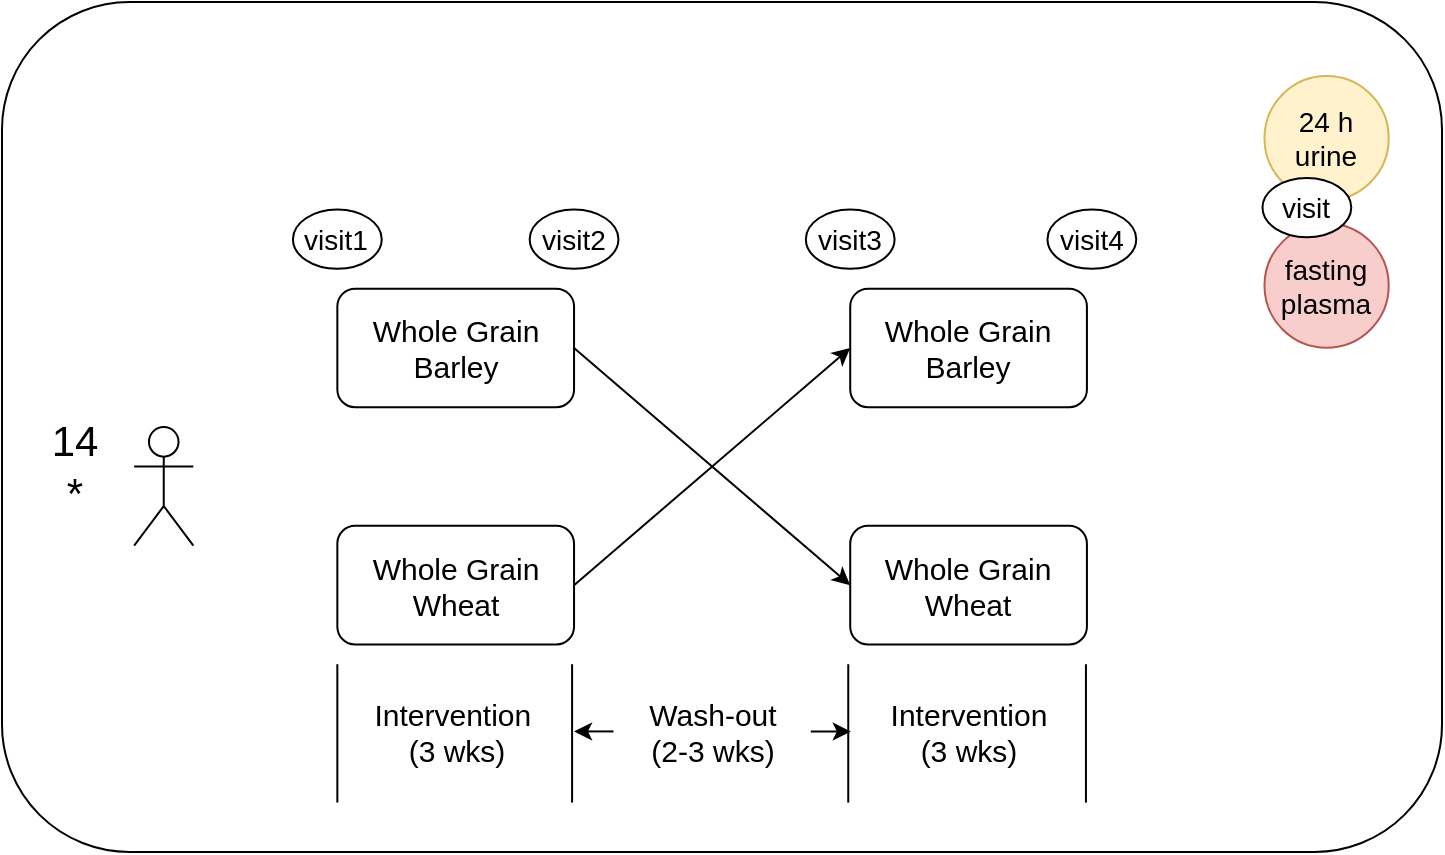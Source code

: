 <mxfile version="11.2.4" type="github" pages="1"><diagram id="B2K1lodOsLSZMv1-mrgr" name="Page-1"><mxGraphModel dx="1718" dy="930" grid="1" gridSize="10" guides="1" tooltips="1" connect="1" arrows="1" fold="1" page="1" pageScale="1" pageWidth="1169" pageHeight="827" math="0" shadow="0"><root><mxCell id="0"/><mxCell id="1" parent="0"/><mxCell id="yIVfbZ8B3L07tDkEosPz-4" value="" style="group" vertex="1" connectable="0" parent="1"><mxGeometry x="220" y="150" width="720" height="425" as="geometry"/></mxCell><mxCell id="yIVfbZ8B3L07tDkEosPz-2" value="" style="group" vertex="1" connectable="0" parent="yIVfbZ8B3L07tDkEosPz-4"><mxGeometry width="720" height="425" as="geometry"/></mxCell><mxCell id="Gxzb2ZF-1TqZ9wlFqm3V-1" value="&lt;font style=&quot;font-size: 15px;&quot;&gt;Whole Grain Barley&lt;/font&gt;" style="rounded=1;whiteSpace=wrap;html=1;fontSize=15;" parent="yIVfbZ8B3L07tDkEosPz-2" vertex="1"><mxGeometry x="167.671" y="143.314" width="118.356" height="59.302" as="geometry"/></mxCell><mxCell id="Gxzb2ZF-1TqZ9wlFqm3V-2" value="&lt;font style=&quot;font-size: 15px;&quot;&gt;Whole Grain Barley&lt;/font&gt;" style="rounded=1;whiteSpace=wrap;html=1;fontSize=15;" parent="yIVfbZ8B3L07tDkEosPz-2" vertex="1"><mxGeometry x="424.11" y="143.314" width="118.356" height="59.302" as="geometry"/></mxCell><mxCell id="Gxzb2ZF-1TqZ9wlFqm3V-3" value="&lt;font style=&quot;font-size: 15px;&quot;&gt;Whole Grain Wheat&lt;/font&gt;" style="rounded=1;whiteSpace=wrap;html=1;fontSize=15;" parent="yIVfbZ8B3L07tDkEosPz-2" vertex="1"><mxGeometry x="167.671" y="261.919" width="118.356" height="59.302" as="geometry"/></mxCell><mxCell id="Gxzb2ZF-1TqZ9wlFqm3V-4" value="&lt;font style=&quot;font-size: 15px;&quot;&gt;Whole Grain Wheat&lt;/font&gt;" style="rounded=1;whiteSpace=wrap;html=1;fontSize=15;" parent="yIVfbZ8B3L07tDkEosPz-2" vertex="1"><mxGeometry x="424.11" y="261.919" width="118.356" height="59.302" as="geometry"/></mxCell><mxCell id="Gxzb2ZF-1TqZ9wlFqm3V-5" value="" style="endArrow=classic;html=1;exitX=1;exitY=0.5;exitDx=0;exitDy=0;entryX=0;entryY=0.5;entryDx=0;entryDy=0;fontSize=15;" parent="yIVfbZ8B3L07tDkEosPz-2" source="Gxzb2ZF-1TqZ9wlFqm3V-1" target="Gxzb2ZF-1TqZ9wlFqm3V-4" edge="1"><mxGeometry width="50" height="50" relative="1" as="geometry"><mxPoint x="295.89" y="192.733" as="sourcePoint"/><mxPoint x="345.205" y="143.314" as="targetPoint"/></mxGeometry></mxCell><mxCell id="Gxzb2ZF-1TqZ9wlFqm3V-6" value="" style="endArrow=classic;html=1;exitX=1;exitY=0.5;exitDx=0;exitDy=0;entryX=0;entryY=0.5;entryDx=0;entryDy=0;fontSize=15;" parent="yIVfbZ8B3L07tDkEosPz-2" source="Gxzb2ZF-1TqZ9wlFqm3V-3" target="Gxzb2ZF-1TqZ9wlFqm3V-2" edge="1"><mxGeometry width="50" height="50" relative="1" as="geometry"><mxPoint x="295.89" y="186.143" as="sourcePoint"/><mxPoint x="433.973" y="304.748" as="targetPoint"/></mxGeometry></mxCell><mxCell id="Gxzb2ZF-1TqZ9wlFqm3V-17" value="" style="edgeStyle=orthogonalEdgeStyle;rounded=0;orthogonalLoop=1;jettySize=auto;html=1;fontSize=15;" parent="yIVfbZ8B3L07tDkEosPz-2" source="Gxzb2ZF-1TqZ9wlFqm3V-7" edge="1"><mxGeometry relative="1" as="geometry"><mxPoint x="424.11" y="364.709" as="targetPoint"/></mxGeometry></mxCell><mxCell id="Gxzb2ZF-1TqZ9wlFqm3V-7" value="&lt;font style=&quot;font-size: 15px;&quot;&gt;Wash-out&lt;br style=&quot;font-size: 15px;&quot;&gt;(2-3 wks)&lt;br style=&quot;font-size: 15px;&quot;&gt;&lt;/font&gt;" style="text;html=1;strokeColor=none;fillColor=none;align=center;verticalAlign=middle;whiteSpace=wrap;rounded=0;fontSize=15;" parent="yIVfbZ8B3L07tDkEosPz-2" vertex="1"><mxGeometry x="305.753" y="359.767" width="98.63" height="9.884" as="geometry"/></mxCell><mxCell id="Gxzb2ZF-1TqZ9wlFqm3V-10" value="" style="endArrow=none;html=1;fontSize=15;" parent="yIVfbZ8B3L07tDkEosPz-2" edge="1"><mxGeometry width="50" height="50" relative="1" as="geometry"><mxPoint x="285.041" y="400.291" as="sourcePoint"/><mxPoint x="285.041" y="331.105" as="targetPoint"/></mxGeometry></mxCell><mxCell id="Gxzb2ZF-1TqZ9wlFqm3V-12" value="" style="endArrow=none;html=1;fontSize=15;" parent="yIVfbZ8B3L07tDkEosPz-2" edge="1"><mxGeometry width="50" height="50" relative="1" as="geometry"><mxPoint x="423.123" y="400.291" as="sourcePoint"/><mxPoint x="423.123" y="331.105" as="targetPoint"/></mxGeometry></mxCell><mxCell id="Gxzb2ZF-1TqZ9wlFqm3V-13" value="" style="endArrow=none;html=1;fontSize=15;" parent="yIVfbZ8B3L07tDkEosPz-2" edge="1"><mxGeometry width="50" height="50" relative="1" as="geometry"><mxPoint x="167.671" y="400.291" as="sourcePoint"/><mxPoint x="167.671" y="331.105" as="targetPoint"/></mxGeometry></mxCell><mxCell id="Gxzb2ZF-1TqZ9wlFqm3V-14" value="" style="endArrow=none;html=1;fontSize=15;" parent="yIVfbZ8B3L07tDkEosPz-2" edge="1"><mxGeometry width="50" height="50" relative="1" as="geometry"><mxPoint x="541.973" y="400.291" as="sourcePoint"/><mxPoint x="541.973" y="331.105" as="targetPoint"/></mxGeometry></mxCell><mxCell id="Gxzb2ZF-1TqZ9wlFqm3V-15" value="" style="endArrow=classic;html=1;fontSize=15;" parent="yIVfbZ8B3L07tDkEosPz-2" source="Gxzb2ZF-1TqZ9wlFqm3V-7" edge="1"><mxGeometry width="50" height="50" relative="1" as="geometry"><mxPoint x="167.671" y="469.477" as="sourcePoint"/><mxPoint x="286.027" y="364.709" as="targetPoint"/></mxGeometry></mxCell><mxCell id="Gxzb2ZF-1TqZ9wlFqm3V-23" value="&lt;font style=&quot;font-size: 15px;&quot;&gt;Intervention&amp;nbsp;&lt;br style=&quot;font-size: 15px;&quot;&gt;(3 wks)&lt;br style=&quot;font-size: 15px;&quot;&gt;&lt;/font&gt;" style="text;html=1;strokeColor=none;fillColor=none;align=center;verticalAlign=middle;whiteSpace=wrap;rounded=0;fontSize=15;" parent="yIVfbZ8B3L07tDkEosPz-2" vertex="1"><mxGeometry x="177.534" y="359.767" width="98.63" height="9.884" as="geometry"/></mxCell><mxCell id="Gxzb2ZF-1TqZ9wlFqm3V-27" value="&lt;font style=&quot;font-size: 15px;&quot;&gt;Intervention&lt;br style=&quot;font-size: 15px;&quot;&gt;(3 wks)&lt;br style=&quot;font-size: 15px;&quot;&gt;&lt;/font&gt;" style="text;html=1;strokeColor=none;fillColor=none;align=center;verticalAlign=middle;whiteSpace=wrap;rounded=0;fontSize=15;" parent="yIVfbZ8B3L07tDkEosPz-2" vertex="1"><mxGeometry x="433.973" y="359.767" width="98.63" height="9.884" as="geometry"/></mxCell><mxCell id="MUVlkkscmPsg3KUFLmlN-2" value="" style="shape=umlActor;verticalLabelPosition=bottom;labelBackgroundColor=#ffffff;verticalAlign=top;html=1;outlineConnect=0;" parent="yIVfbZ8B3L07tDkEosPz-2" vertex="1"><mxGeometry x="66.082" y="212.5" width="29.589" height="59.302" as="geometry"/></mxCell><mxCell id="MUVlkkscmPsg3KUFLmlN-7" value="14 *" style="text;html=1;strokeColor=none;fillColor=none;align=center;verticalAlign=middle;whiteSpace=wrap;rounded=0;fontSize=21;" parent="yIVfbZ8B3L07tDkEosPz-2" vertex="1"><mxGeometry x="16.767" y="222.384" width="39.452" height="19.767" as="geometry"/></mxCell><mxCell id="MUVlkkscmPsg3KUFLmlN-9" value="visit1" style="ellipse;whiteSpace=wrap;html=1;fontSize=14;" parent="yIVfbZ8B3L07tDkEosPz-2" vertex="1"><mxGeometry x="145.479" y="103.779" width="44.384" height="29.651" as="geometry"/></mxCell><mxCell id="MUVlkkscmPsg3KUFLmlN-10" value="visit2" style="ellipse;whiteSpace=wrap;html=1;fontSize=14;" parent="yIVfbZ8B3L07tDkEosPz-2" vertex="1"><mxGeometry x="263.836" y="103.779" width="44.384" height="29.651" as="geometry"/></mxCell><mxCell id="MUVlkkscmPsg3KUFLmlN-11" value="visit3" style="ellipse;whiteSpace=wrap;html=1;fontSize=14;" parent="yIVfbZ8B3L07tDkEosPz-2" vertex="1"><mxGeometry x="401.918" y="103.779" width="44.384" height="29.651" as="geometry"/></mxCell><mxCell id="MUVlkkscmPsg3KUFLmlN-12" value="visit4" style="ellipse;whiteSpace=wrap;html=1;fontSize=14;" parent="yIVfbZ8B3L07tDkEosPz-2" vertex="1"><mxGeometry x="522.74" y="103.779" width="44.384" height="29.651" as="geometry"/></mxCell><mxCell id="MUVlkkscmPsg3KUFLmlN-14" value="24 h&lt;br&gt;urine&lt;br&gt;" style="ellipse;whiteSpace=wrap;html=1;aspect=fixed;fontSize=14;fillColor=#fff2cc;strokeColor=#d6b656;" parent="yIVfbZ8B3L07tDkEosPz-2" vertex="1"><mxGeometry x="631.233" y="37.064" width="62.137" height="62.137" as="geometry"/></mxCell><mxCell id="MUVlkkscmPsg3KUFLmlN-16" value="fasting&lt;br&gt;plasma&lt;br&gt;" style="ellipse;whiteSpace=wrap;html=1;aspect=fixed;fontSize=14;fillColor=#f8cecc;strokeColor=#b85450;" parent="yIVfbZ8B3L07tDkEosPz-2" vertex="1"><mxGeometry x="631.233" y="110.698" width="62.137" height="62.137" as="geometry"/></mxCell><mxCell id="MUVlkkscmPsg3KUFLmlN-13" value="visit" style="ellipse;whiteSpace=wrap;html=1;fontSize=14;" parent="yIVfbZ8B3L07tDkEosPz-2" vertex="1"><mxGeometry x="630.247" y="87.965" width="44.384" height="29.651" as="geometry"/></mxCell><mxCell id="yIVfbZ8B3L07tDkEosPz-1" value="" style="rounded=1;whiteSpace=wrap;html=1;fillColor=none;" vertex="1" parent="yIVfbZ8B3L07tDkEosPz-2"><mxGeometry width="720" height="425" as="geometry"/></mxCell></root></mxGraphModel></diagram></mxfile>